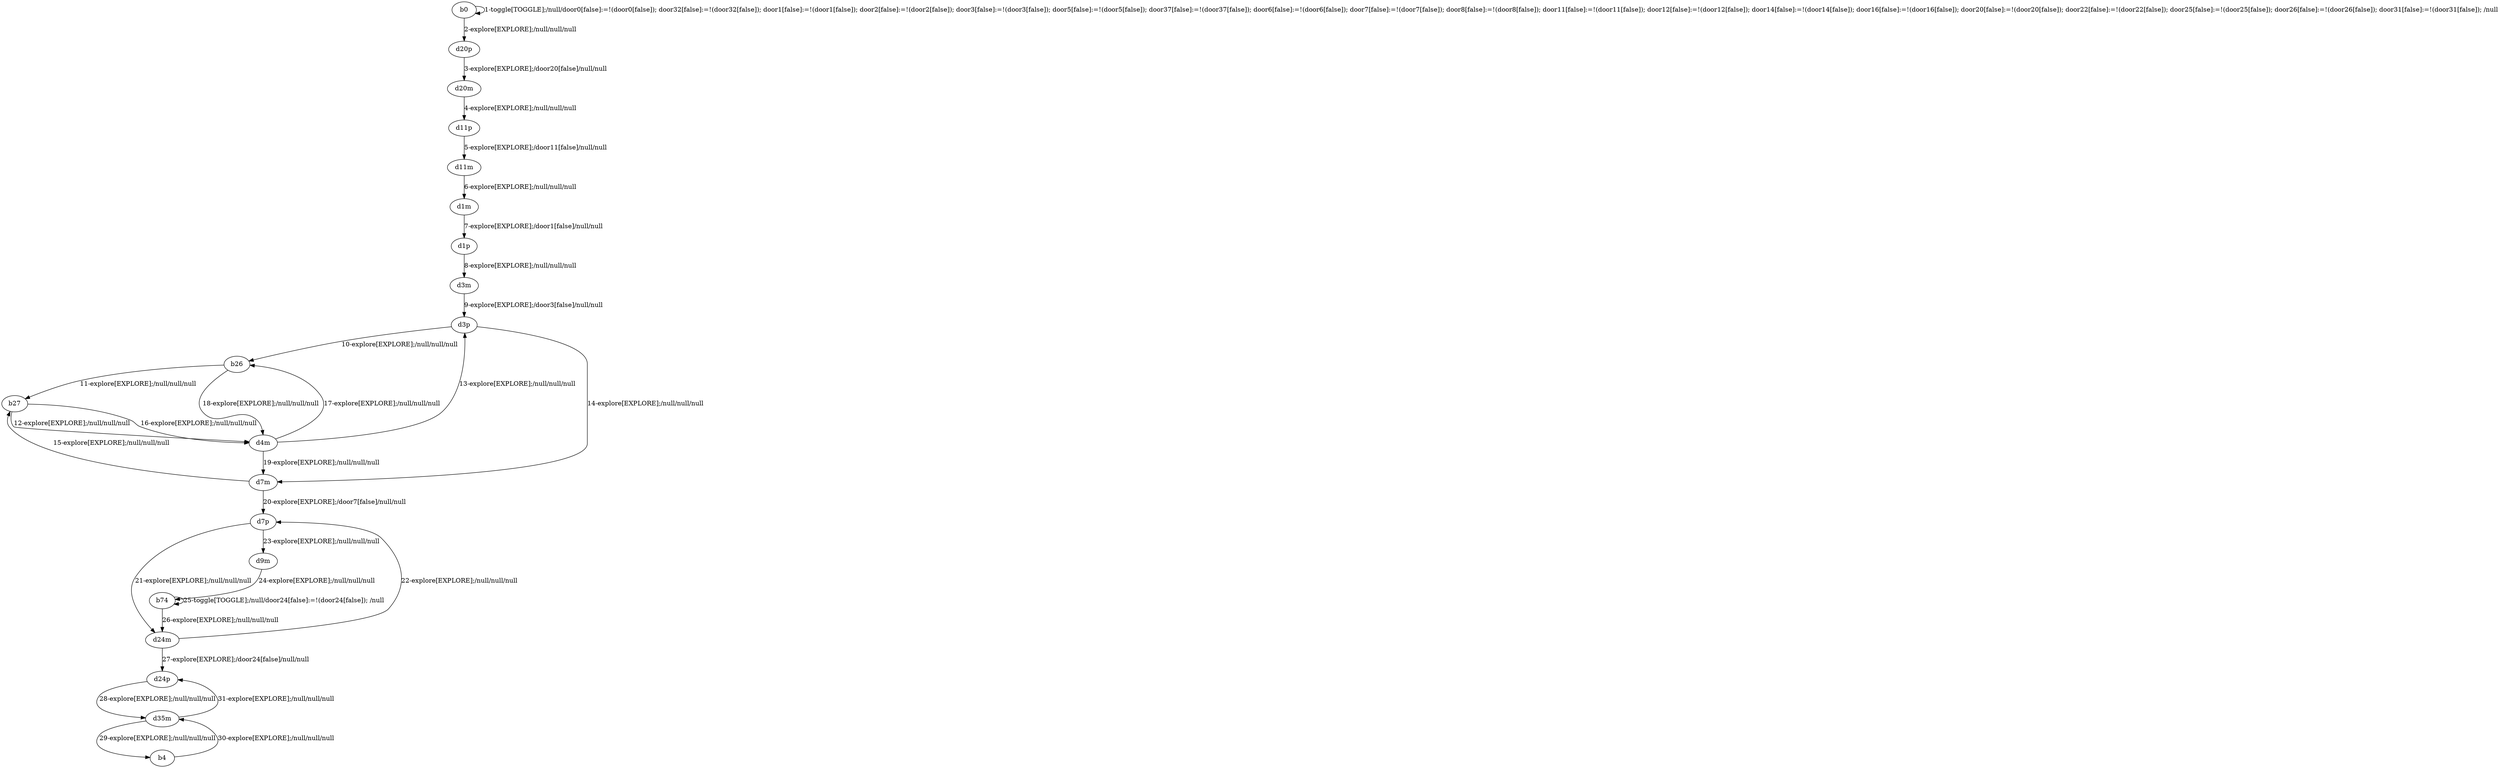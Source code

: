 # Total number of goals covered by this test: 1
# d35m --> d24p

digraph g {
"b0" -> "b0" [label = "1-toggle[TOGGLE];/null/door0[false]:=!(door0[false]); door32[false]:=!(door32[false]); door1[false]:=!(door1[false]); door2[false]:=!(door2[false]); door3[false]:=!(door3[false]); door5[false]:=!(door5[false]); door37[false]:=!(door37[false]); door6[false]:=!(door6[false]); door7[false]:=!(door7[false]); door8[false]:=!(door8[false]); door11[false]:=!(door11[false]); door12[false]:=!(door12[false]); door14[false]:=!(door14[false]); door16[false]:=!(door16[false]); door20[false]:=!(door20[false]); door22[false]:=!(door22[false]); door25[false]:=!(door25[false]); door26[false]:=!(door26[false]); door31[false]:=!(door31[false]); /null"];
"b0" -> "d20p" [label = "2-explore[EXPLORE];/null/null/null"];
"d20p" -> "d20m" [label = "3-explore[EXPLORE];/door20[false]/null/null"];
"d20m" -> "d11p" [label = "4-explore[EXPLORE];/null/null/null"];
"d11p" -> "d11m" [label = "5-explore[EXPLORE];/door11[false]/null/null"];
"d11m" -> "d1m" [label = "6-explore[EXPLORE];/null/null/null"];
"d1m" -> "d1p" [label = "7-explore[EXPLORE];/door1[false]/null/null"];
"d1p" -> "d3m" [label = "8-explore[EXPLORE];/null/null/null"];
"d3m" -> "d3p" [label = "9-explore[EXPLORE];/door3[false]/null/null"];
"d3p" -> "b26" [label = "10-explore[EXPLORE];/null/null/null"];
"b26" -> "b27" [label = "11-explore[EXPLORE];/null/null/null"];
"b27" -> "d4m" [label = "12-explore[EXPLORE];/null/null/null"];
"d4m" -> "d3p" [label = "13-explore[EXPLORE];/null/null/null"];
"d3p" -> "d7m" [label = "14-explore[EXPLORE];/null/null/null"];
"d7m" -> "b27" [label = "15-explore[EXPLORE];/null/null/null"];
"b27" -> "d4m" [label = "16-explore[EXPLORE];/null/null/null"];
"d4m" -> "b26" [label = "17-explore[EXPLORE];/null/null/null"];
"b26" -> "d4m" [label = "18-explore[EXPLORE];/null/null/null"];
"d4m" -> "d7m" [label = "19-explore[EXPLORE];/null/null/null"];
"d7m" -> "d7p" [label = "20-explore[EXPLORE];/door7[false]/null/null"];
"d7p" -> "d24m" [label = "21-explore[EXPLORE];/null/null/null"];
"d24m" -> "d7p" [label = "22-explore[EXPLORE];/null/null/null"];
"d7p" -> "d9m" [label = "23-explore[EXPLORE];/null/null/null"];
"d9m" -> "b74" [label = "24-explore[EXPLORE];/null/null/null"];
"b74" -> "b74" [label = "25-toggle[TOGGLE];/null/door24[false]:=!(door24[false]); /null"];
"b74" -> "d24m" [label = "26-explore[EXPLORE];/null/null/null"];
"d24m" -> "d24p" [label = "27-explore[EXPLORE];/door24[false]/null/null"];
"d24p" -> "d35m" [label = "28-explore[EXPLORE];/null/null/null"];
"d35m" -> "b4" [label = "29-explore[EXPLORE];/null/null/null"];
"b4" -> "d35m" [label = "30-explore[EXPLORE];/null/null/null"];
"d35m" -> "d24p" [label = "31-explore[EXPLORE];/null/null/null"];
}